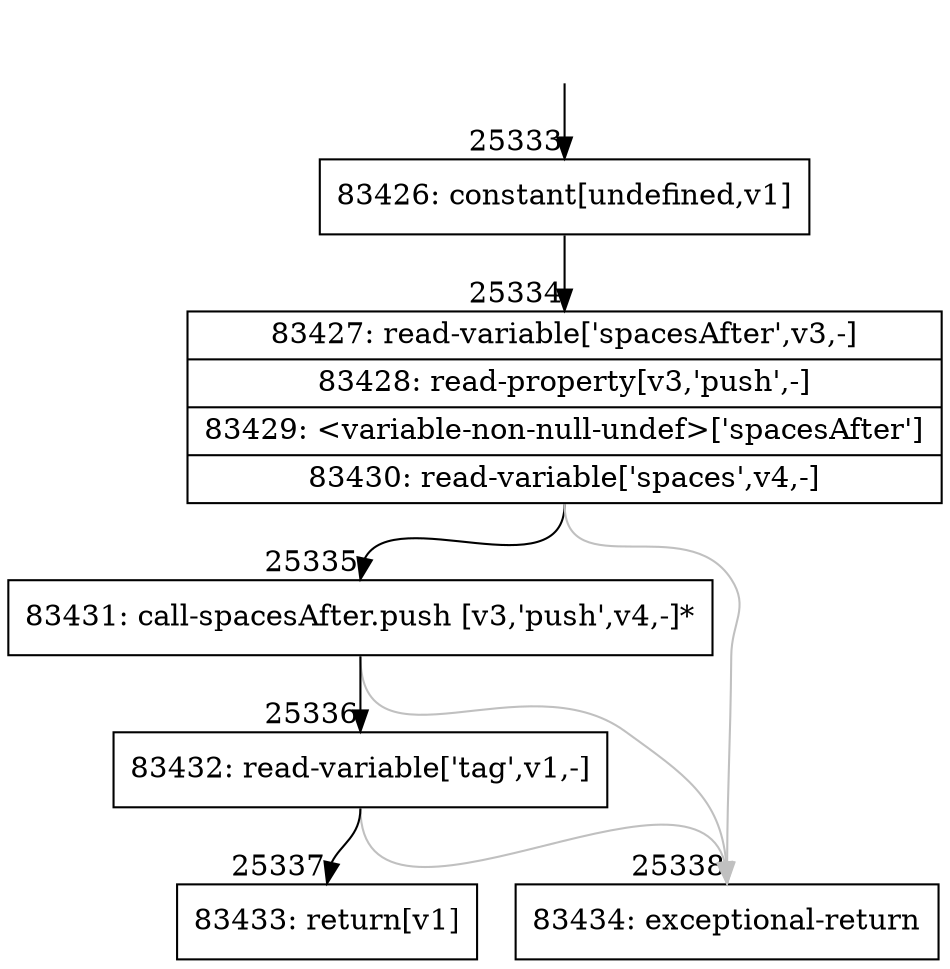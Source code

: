 digraph {
rankdir="TD"
BB_entry2230[shape=none,label=""];
BB_entry2230 -> BB25333 [tailport=s, headport=n, headlabel="    25333"]
BB25333 [shape=record label="{83426: constant[undefined,v1]}" ] 
BB25333 -> BB25334 [tailport=s, headport=n, headlabel="      25334"]
BB25334 [shape=record label="{83427: read-variable['spacesAfter',v3,-]|83428: read-property[v3,'push',-]|83429: \<variable-non-null-undef\>['spacesAfter']|83430: read-variable['spaces',v4,-]}" ] 
BB25334 -> BB25335 [tailport=s, headport=n, headlabel="      25335"]
BB25334 -> BB25338 [tailport=s, headport=n, color=gray, headlabel="      25338"]
BB25335 [shape=record label="{83431: call-spacesAfter.push [v3,'push',v4,-]*}" ] 
BB25335 -> BB25336 [tailport=s, headport=n, headlabel="      25336"]
BB25335 -> BB25338 [tailport=s, headport=n, color=gray]
BB25336 [shape=record label="{83432: read-variable['tag',v1,-]}" ] 
BB25336 -> BB25337 [tailport=s, headport=n, headlabel="      25337"]
BB25336 -> BB25338 [tailport=s, headport=n, color=gray]
BB25337 [shape=record label="{83433: return[v1]}" ] 
BB25338 [shape=record label="{83434: exceptional-return}" ] 
//#$~ 46935
}
